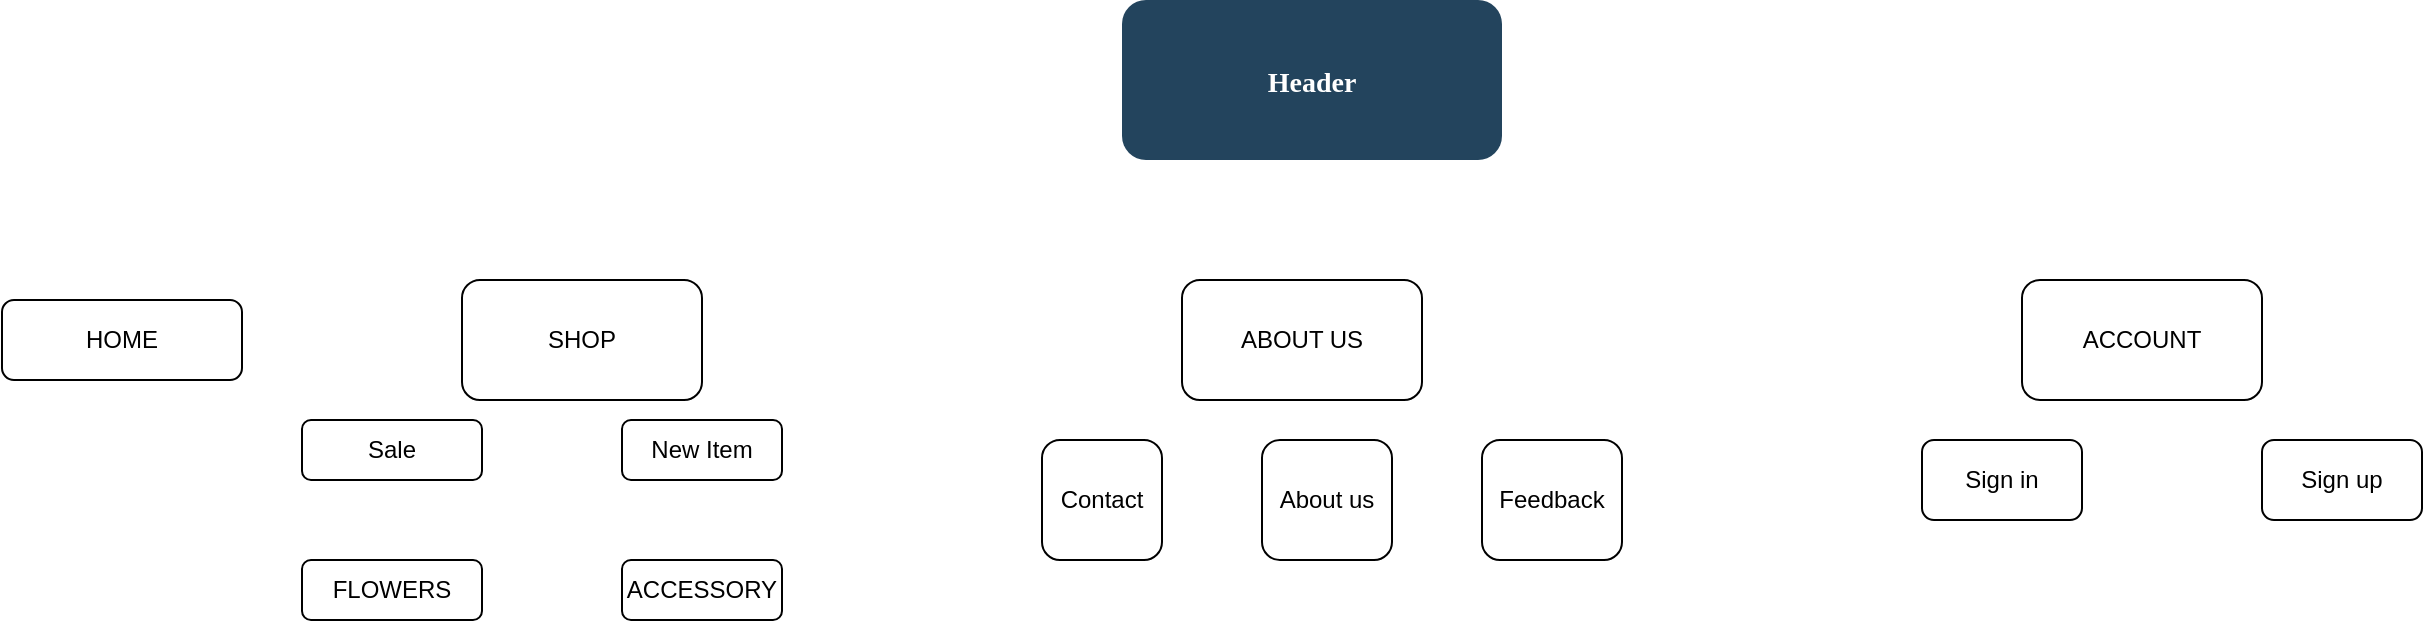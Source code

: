 <mxfile version="13.8.0" type="device" pages="2"><diagram id="gvZSgX1Gj8W87aCHYd6D" name="Page-2"><mxGraphModel dx="1038" dy="548" grid="1" gridSize="10" guides="1" tooltips="1" connect="1" arrows="1" fold="1" page="1" pageScale="1" pageWidth="827" pageHeight="1169" math="0" shadow="0"><root><mxCell id="4pHwrzgZfulaLXN-JZ00-0"/><mxCell id="4pHwrzgZfulaLXN-JZ00-1" parent="4pHwrzgZfulaLXN-JZ00-0"/><mxCell id="2m0r89_y-C8PvR-uuOm9-0" value="Header" style="rounded=1;fillColor=#23445D;gradientColor=none;strokeColor=none;fontColor=#FFFFFF;fontStyle=1;fontFamily=Tahoma;fontSize=14" vertex="1" parent="4pHwrzgZfulaLXN-JZ00-1"><mxGeometry x="730" y="200" width="190" height="80" as="geometry"/></mxCell><mxCell id="2m0r89_y-C8PvR-uuOm9-1" value="HOME" style="rounded=1;whiteSpace=wrap;html=1;" vertex="1" parent="4pHwrzgZfulaLXN-JZ00-1"><mxGeometry x="170" y="350" width="120" height="40" as="geometry"/></mxCell><mxCell id="2m0r89_y-C8PvR-uuOm9-2" value="SHOP" style="rounded=1;whiteSpace=wrap;html=1;" vertex="1" parent="4pHwrzgZfulaLXN-JZ00-1"><mxGeometry x="400" y="340" width="120" height="60" as="geometry"/></mxCell><mxCell id="2m0r89_y-C8PvR-uuOm9-3" value="ABOUT US" style="rounded=1;whiteSpace=wrap;html=1;" vertex="1" parent="4pHwrzgZfulaLXN-JZ00-1"><mxGeometry x="760" y="340" width="120" height="60" as="geometry"/></mxCell><mxCell id="2m0r89_y-C8PvR-uuOm9-4" value="ACCOUNT" style="rounded=1;whiteSpace=wrap;html=1;" vertex="1" parent="4pHwrzgZfulaLXN-JZ00-1"><mxGeometry x="1180" y="340" width="120" height="60" as="geometry"/></mxCell><mxCell id="2m0r89_y-C8PvR-uuOm9-5" value="Sign in" style="rounded=1;whiteSpace=wrap;html=1;" vertex="1" parent="4pHwrzgZfulaLXN-JZ00-1"><mxGeometry x="1130" y="420" width="80" height="40" as="geometry"/></mxCell><mxCell id="2m0r89_y-C8PvR-uuOm9-6" value="Sign up" style="rounded=1;whiteSpace=wrap;html=1;" vertex="1" parent="4pHwrzgZfulaLXN-JZ00-1"><mxGeometry x="1300" y="420" width="80" height="40" as="geometry"/></mxCell><mxCell id="2m0r89_y-C8PvR-uuOm9-7" value="Contact" style="rounded=1;whiteSpace=wrap;html=1;" vertex="1" parent="4pHwrzgZfulaLXN-JZ00-1"><mxGeometry x="690" y="420" width="60" height="60" as="geometry"/></mxCell><mxCell id="2m0r89_y-C8PvR-uuOm9-8" value="Feedback" style="rounded=1;whiteSpace=wrap;html=1;" vertex="1" parent="4pHwrzgZfulaLXN-JZ00-1"><mxGeometry x="910" y="420" width="70" height="60" as="geometry"/></mxCell><mxCell id="2m0r89_y-C8PvR-uuOm9-9" value="Sale" style="rounded=1;whiteSpace=wrap;html=1;" vertex="1" parent="4pHwrzgZfulaLXN-JZ00-1"><mxGeometry x="320" y="410" width="90" height="30" as="geometry"/></mxCell><mxCell id="2m0r89_y-C8PvR-uuOm9-10" value="FLOWERS" style="rounded=1;whiteSpace=wrap;html=1;" vertex="1" parent="4pHwrzgZfulaLXN-JZ00-1"><mxGeometry x="320" y="480" width="90" height="30" as="geometry"/></mxCell><mxCell id="2m0r89_y-C8PvR-uuOm9-11" value="New Item" style="rounded=1;whiteSpace=wrap;html=1;" vertex="1" parent="4pHwrzgZfulaLXN-JZ00-1"><mxGeometry x="480" y="410" width="80" height="30" as="geometry"/></mxCell><mxCell id="2m0r89_y-C8PvR-uuOm9-12" value="ACCESSORY" style="rounded=1;whiteSpace=wrap;html=1;" vertex="1" parent="4pHwrzgZfulaLXN-JZ00-1"><mxGeometry x="480" y="480" width="80" height="30" as="geometry"/></mxCell><mxCell id="Ym3PUdnqwzMkcK6hLi_D-0" value="About us" style="rounded=1;whiteSpace=wrap;html=1;" vertex="1" parent="4pHwrzgZfulaLXN-JZ00-1"><mxGeometry x="800" y="420" width="65" height="60" as="geometry"/></mxCell></root></mxGraphModel></diagram><diagram id="KpRbS4TmqREm08GkSruy" name="Page-3"><mxGraphModel dx="1038" dy="548" grid="1" gridSize="10" guides="1" tooltips="1" connect="1" arrows="1" fold="1" page="1" pageScale="1" pageWidth="827" pageHeight="1169" math="0" shadow="0"><root><mxCell id="2PLDSVfiGLSk2wS4l3YH-0"/><mxCell id="2PLDSVfiGLSk2wS4l3YH-1" parent="2PLDSVfiGLSk2wS4l3YH-0"/><mxCell id="2PLDSVfiGLSk2wS4l3YH-2" value="" style="shape=table;html=1;whiteSpace=wrap;startSize=0;container=1;collapsible=0;childLayout=tableLayout;" vertex="1" parent="2PLDSVfiGLSk2wS4l3YH-1"><mxGeometry x="140" y="50" width="510" height="130" as="geometry"/></mxCell><mxCell id="2PLDSVfiGLSk2wS4l3YH-3" value="" style="shape=partialRectangle;html=1;whiteSpace=wrap;collapsible=0;dropTarget=0;pointerEvents=0;fillColor=none;top=0;left=0;bottom=0;right=0;points=[[0,0.5],[1,0.5]];portConstraint=eastwest;" vertex="1" parent="2PLDSVfiGLSk2wS4l3YH-2"><mxGeometry width="510" height="130" as="geometry"/></mxCell><mxCell id="2PLDSVfiGLSk2wS4l3YH-4" value="" style="shape=partialRectangle;html=1;whiteSpace=wrap;connectable=0;overflow=hidden;fillColor=none;top=0;left=0;bottom=0;right=0;" vertex="1" parent="2PLDSVfiGLSk2wS4l3YH-3"><mxGeometry width="255" height="130" as="geometry"/></mxCell><mxCell id="2PLDSVfiGLSk2wS4l3YH-5" value="" style="shape=partialRectangle;html=1;whiteSpace=wrap;connectable=0;overflow=hidden;fillColor=none;top=0;left=0;bottom=0;right=0;" vertex="1" parent="2PLDSVfiGLSk2wS4l3YH-3"><mxGeometry x="255" width="255" height="130" as="geometry"/></mxCell></root></mxGraphModel></diagram></mxfile>